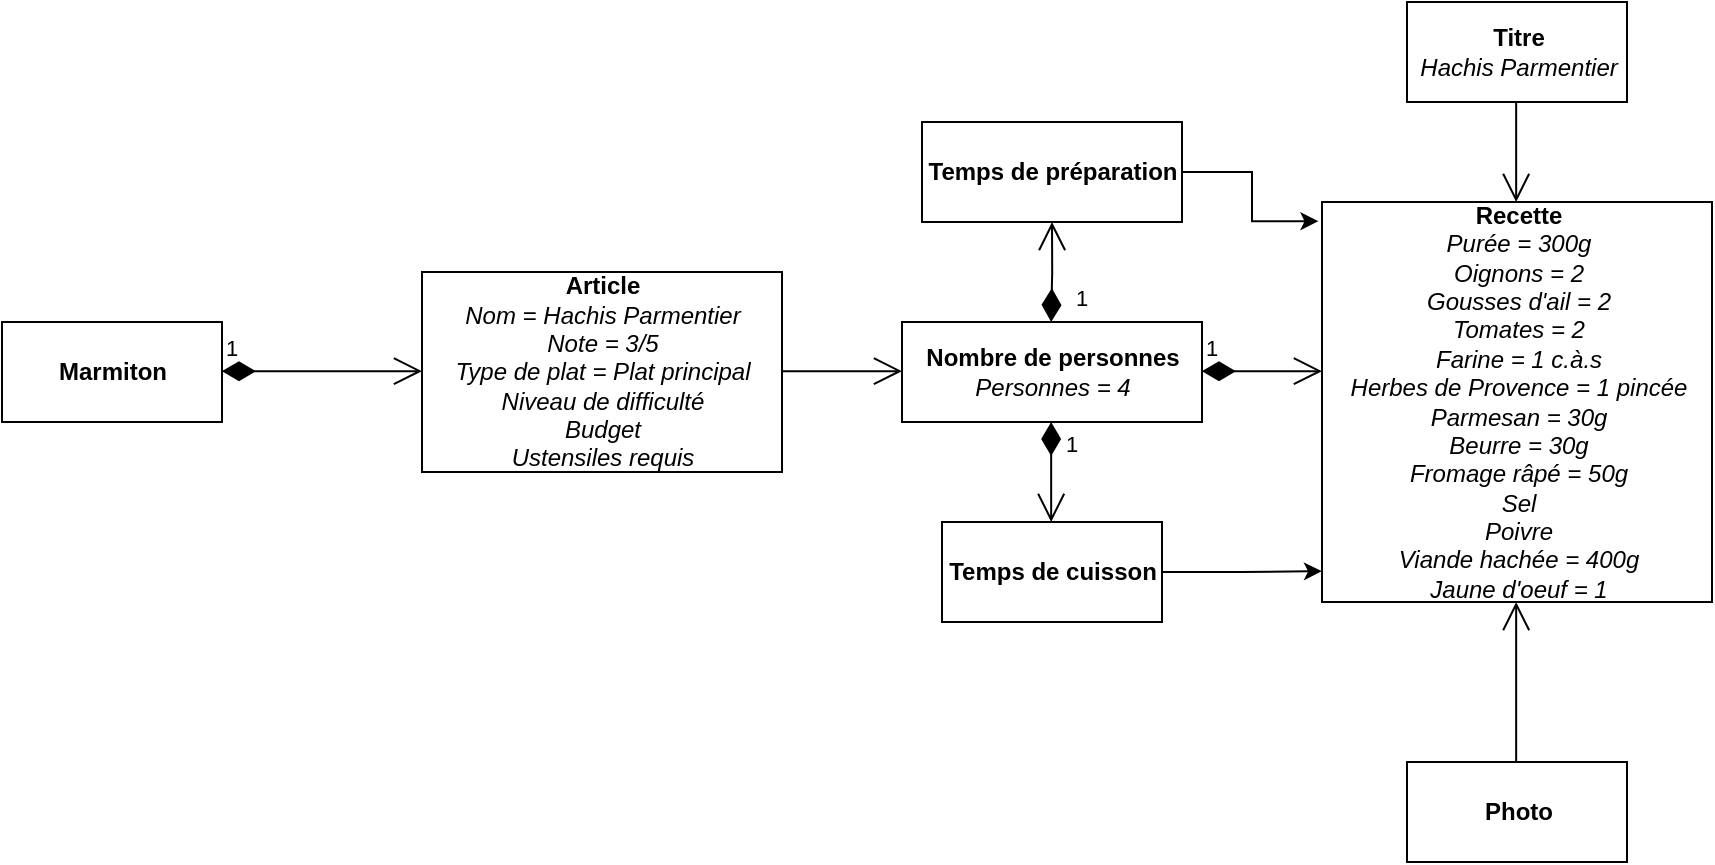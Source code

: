 <mxfile version="16.6.5" type="device"><diagram id="qEBBj44MMaQFPHyA7zWE" name="Page-1"><mxGraphModel dx="1185" dy="662" grid="1" gridSize="10" guides="1" tooltips="1" connect="1" arrows="1" fold="1" page="1" pageScale="1" pageWidth="1200" pageHeight="1920" math="0" shadow="0"><root><mxCell id="0"/><mxCell id="1" parent="0"/><mxCell id="NPU3iu5bajCjR2w1qa4A-1" value="&lt;b&gt;Marmiton&lt;/b&gt;" style="html=1;" vertex="1" parent="1"><mxGeometry x="10" y="340" width="110" height="50" as="geometry"/></mxCell><mxCell id="NPU3iu5bajCjR2w1qa4A-4" value="&lt;b&gt;Recette&lt;/b&gt;&lt;br&gt;&lt;i&gt;Purée = 300g&lt;br&gt;&lt;/i&gt;&lt;i&gt;Oignons = 2&lt;br&gt;Gousses d'ail = 2&lt;br&gt;Tomates = 2&lt;br&gt;Farine = 1 c.à.s&lt;br&gt;Herbes de Provence = 1 pincée&lt;br&gt;Parmesan = 30g&lt;br&gt;Beurre = 30g&lt;br&gt;Fromage râpé = 50g&lt;br&gt;Sel&lt;br&gt;Poivre&lt;br&gt;Viande hachée = 400g&lt;br&gt;Jaune d'oeuf = 1&lt;/i&gt;" style="html=1;" vertex="1" parent="1"><mxGeometry x="670" y="280" width="195" height="200" as="geometry"/></mxCell><mxCell id="NPU3iu5bajCjR2w1qa4A-5" value="&lt;b&gt;Titre&lt;/b&gt;&lt;br&gt;&lt;i&gt;Hachis Parmentier&lt;/i&gt;" style="html=1;" vertex="1" parent="1"><mxGeometry x="712.5" y="180" width="110" height="50" as="geometry"/></mxCell><mxCell id="NPU3iu5bajCjR2w1qa4A-6" value="&lt;b&gt;Photo&lt;/b&gt;" style="html=1;" vertex="1" parent="1"><mxGeometry x="712.5" y="560" width="110" height="50" as="geometry"/></mxCell><mxCell id="NPU3iu5bajCjR2w1qa4A-7" value="&lt;b&gt;Article&lt;/b&gt;&lt;br&gt;&lt;i&gt;Nom = Hachis Parmentier&lt;br&gt;Note = 3/5&lt;br&gt;Type de plat = Plat principal&lt;br&gt;Niveau de difficulté&lt;br&gt;Budget&lt;br&gt;Ustensiles requis&lt;br&gt;&lt;/i&gt;" style="html=1;" vertex="1" parent="1"><mxGeometry x="220" y="315" width="180" height="100" as="geometry"/></mxCell><mxCell id="NPU3iu5bajCjR2w1qa4A-13" value="1" style="endArrow=open;html=1;endSize=12;startArrow=diamondThin;startSize=14;startFill=1;edgeStyle=orthogonalEdgeStyle;align=left;verticalAlign=bottom;rounded=0;" edge="1" parent="1"><mxGeometry x="-1" y="3" relative="1" as="geometry"><mxPoint x="120" y="364.58" as="sourcePoint"/><mxPoint x="220" y="364.58" as="targetPoint"/></mxGeometry></mxCell><mxCell id="NPU3iu5bajCjR2w1qa4A-15" value="" style="endArrow=open;endFill=1;endSize=12;html=1;rounded=0;" edge="1" parent="1"><mxGeometry width="160" relative="1" as="geometry"><mxPoint x="767.08" y="230" as="sourcePoint"/><mxPoint x="767.08" y="280" as="targetPoint"/></mxGeometry></mxCell><mxCell id="NPU3iu5bajCjR2w1qa4A-16" value="" style="endArrow=open;endFill=1;endSize=12;html=1;rounded=0;" edge="1" parent="1"><mxGeometry width="160" relative="1" as="geometry"><mxPoint x="767.08" y="560" as="sourcePoint"/><mxPoint x="767.08" y="480" as="targetPoint"/></mxGeometry></mxCell><mxCell id="NPU3iu5bajCjR2w1qa4A-17" value="&lt;b&gt;Nombre de personnes&lt;/b&gt;&lt;br&gt;&lt;i&gt;Personnes = 4&lt;/i&gt;" style="html=1;" vertex="1" parent="1"><mxGeometry x="460" y="340" width="150" height="50" as="geometry"/></mxCell><mxCell id="NPU3iu5bajCjR2w1qa4A-18" value="" style="endArrow=open;endFill=1;endSize=12;html=1;rounded=0;" edge="1" parent="1"><mxGeometry width="160" relative="1" as="geometry"><mxPoint x="400" y="364.58" as="sourcePoint"/><mxPoint x="460" y="364.58" as="targetPoint"/></mxGeometry></mxCell><mxCell id="NPU3iu5bajCjR2w1qa4A-19" value="1" style="endArrow=open;html=1;endSize=12;startArrow=diamondThin;startSize=14;startFill=1;edgeStyle=orthogonalEdgeStyle;align=left;verticalAlign=bottom;rounded=0;" edge="1" parent="1"><mxGeometry x="-1" y="3" relative="1" as="geometry"><mxPoint x="610" y="364.58" as="sourcePoint"/><mxPoint x="670" y="364.58" as="targetPoint"/></mxGeometry></mxCell><mxCell id="NPU3iu5bajCjR2w1qa4A-27" style="edgeStyle=orthogonalEdgeStyle;rounded=0;orthogonalLoop=1;jettySize=auto;html=1;entryX=0;entryY=0.923;entryDx=0;entryDy=0;entryPerimeter=0;" edge="1" parent="1" source="NPU3iu5bajCjR2w1qa4A-20" target="NPU3iu5bajCjR2w1qa4A-4"><mxGeometry relative="1" as="geometry"/></mxCell><mxCell id="NPU3iu5bajCjR2w1qa4A-20" value="&lt;b&gt;Temps de cuisson&lt;/b&gt;" style="html=1;" vertex="1" parent="1"><mxGeometry x="480" y="440" width="110" height="50" as="geometry"/></mxCell><mxCell id="NPU3iu5bajCjR2w1qa4A-26" style="edgeStyle=orthogonalEdgeStyle;rounded=0;orthogonalLoop=1;jettySize=auto;html=1;exitX=1;exitY=0.5;exitDx=0;exitDy=0;entryX=-0.009;entryY=0.048;entryDx=0;entryDy=0;entryPerimeter=0;" edge="1" parent="1" source="NPU3iu5bajCjR2w1qa4A-21" target="NPU3iu5bajCjR2w1qa4A-4"><mxGeometry relative="1" as="geometry"/></mxCell><mxCell id="NPU3iu5bajCjR2w1qa4A-21" value="&lt;b&gt;Temps de préparation&lt;/b&gt;" style="html=1;" vertex="1" parent="1"><mxGeometry x="470" y="240" width="130" height="50" as="geometry"/></mxCell><mxCell id="NPU3iu5bajCjR2w1qa4A-23" value="1" style="endArrow=open;html=1;endSize=12;startArrow=diamondThin;startSize=14;startFill=1;edgeStyle=orthogonalEdgeStyle;align=left;verticalAlign=bottom;rounded=0;entryX=0.5;entryY=1;entryDx=0;entryDy=0;" edge="1" parent="1" target="NPU3iu5bajCjR2w1qa4A-21"><mxGeometry x="-0.882" y="-10" relative="1" as="geometry"><mxPoint x="534.58" y="340" as="sourcePoint"/><mxPoint x="534.58" y="245" as="targetPoint"/><mxPoint as="offset"/></mxGeometry></mxCell><mxCell id="NPU3iu5bajCjR2w1qa4A-24" value="1" style="endArrow=open;html=1;endSize=12;startArrow=diamondThin;startSize=14;startFill=1;edgeStyle=orthogonalEdgeStyle;align=left;verticalAlign=bottom;rounded=0;" edge="1" parent="1"><mxGeometry x="-0.2" y="5" relative="1" as="geometry"><mxPoint x="534.58" y="390" as="sourcePoint"/><mxPoint x="534.58" y="440" as="targetPoint"/><mxPoint as="offset"/></mxGeometry></mxCell></root></mxGraphModel></diagram></mxfile>